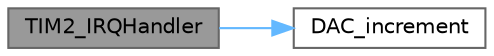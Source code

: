 digraph "TIM2_IRQHandler"
{
 // LATEX_PDF_SIZE
  bgcolor="transparent";
  edge [fontname=Helvetica,fontsize=10,labelfontname=Helvetica,labelfontsize=10];
  node [fontname=Helvetica,fontsize=10,shape=box,height=0.2,width=0.4];
  rankdir="LR";
  Node1 [id="Node000001",label="TIM2_IRQHandler",height=0.2,width=0.4,color="gray40", fillcolor="grey60", style="filled", fontcolor="black",tooltip="Interrupt handler for the timer 2."];
  Node1 -> Node2 [id="edge1_Node000001_Node000002",color="steelblue1",style="solid",tooltip=" "];
  Node2 [id="Node000002",label="DAC_increment",height=0.2,width=0.4,color="grey40", fillcolor="white", style="filled",URL="$measuring_8c.html#a892bfc2635d9b39cbeadd1f61d43ddd8",tooltip="Increment the DAC value and write it to the output."];
}
